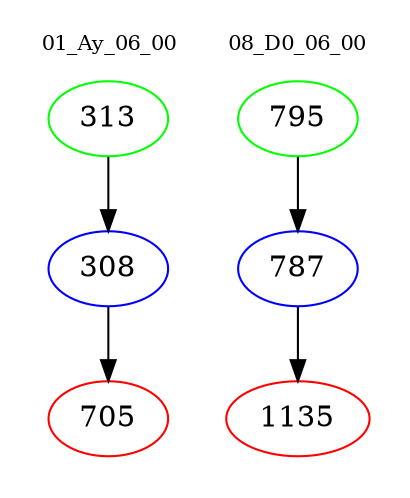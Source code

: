 digraph{
subgraph cluster_0 {
color = white
label = "01_Ay_06_00";
fontsize=10;
T0_313 [label="313", color="green"]
T0_313 -> T0_308 [color="black"]
T0_308 [label="308", color="blue"]
T0_308 -> T0_705 [color="black"]
T0_705 [label="705", color="red"]
}
subgraph cluster_1 {
color = white
label = "08_D0_06_00";
fontsize=10;
T1_795 [label="795", color="green"]
T1_795 -> T1_787 [color="black"]
T1_787 [label="787", color="blue"]
T1_787 -> T1_1135 [color="black"]
T1_1135 [label="1135", color="red"]
}
}
